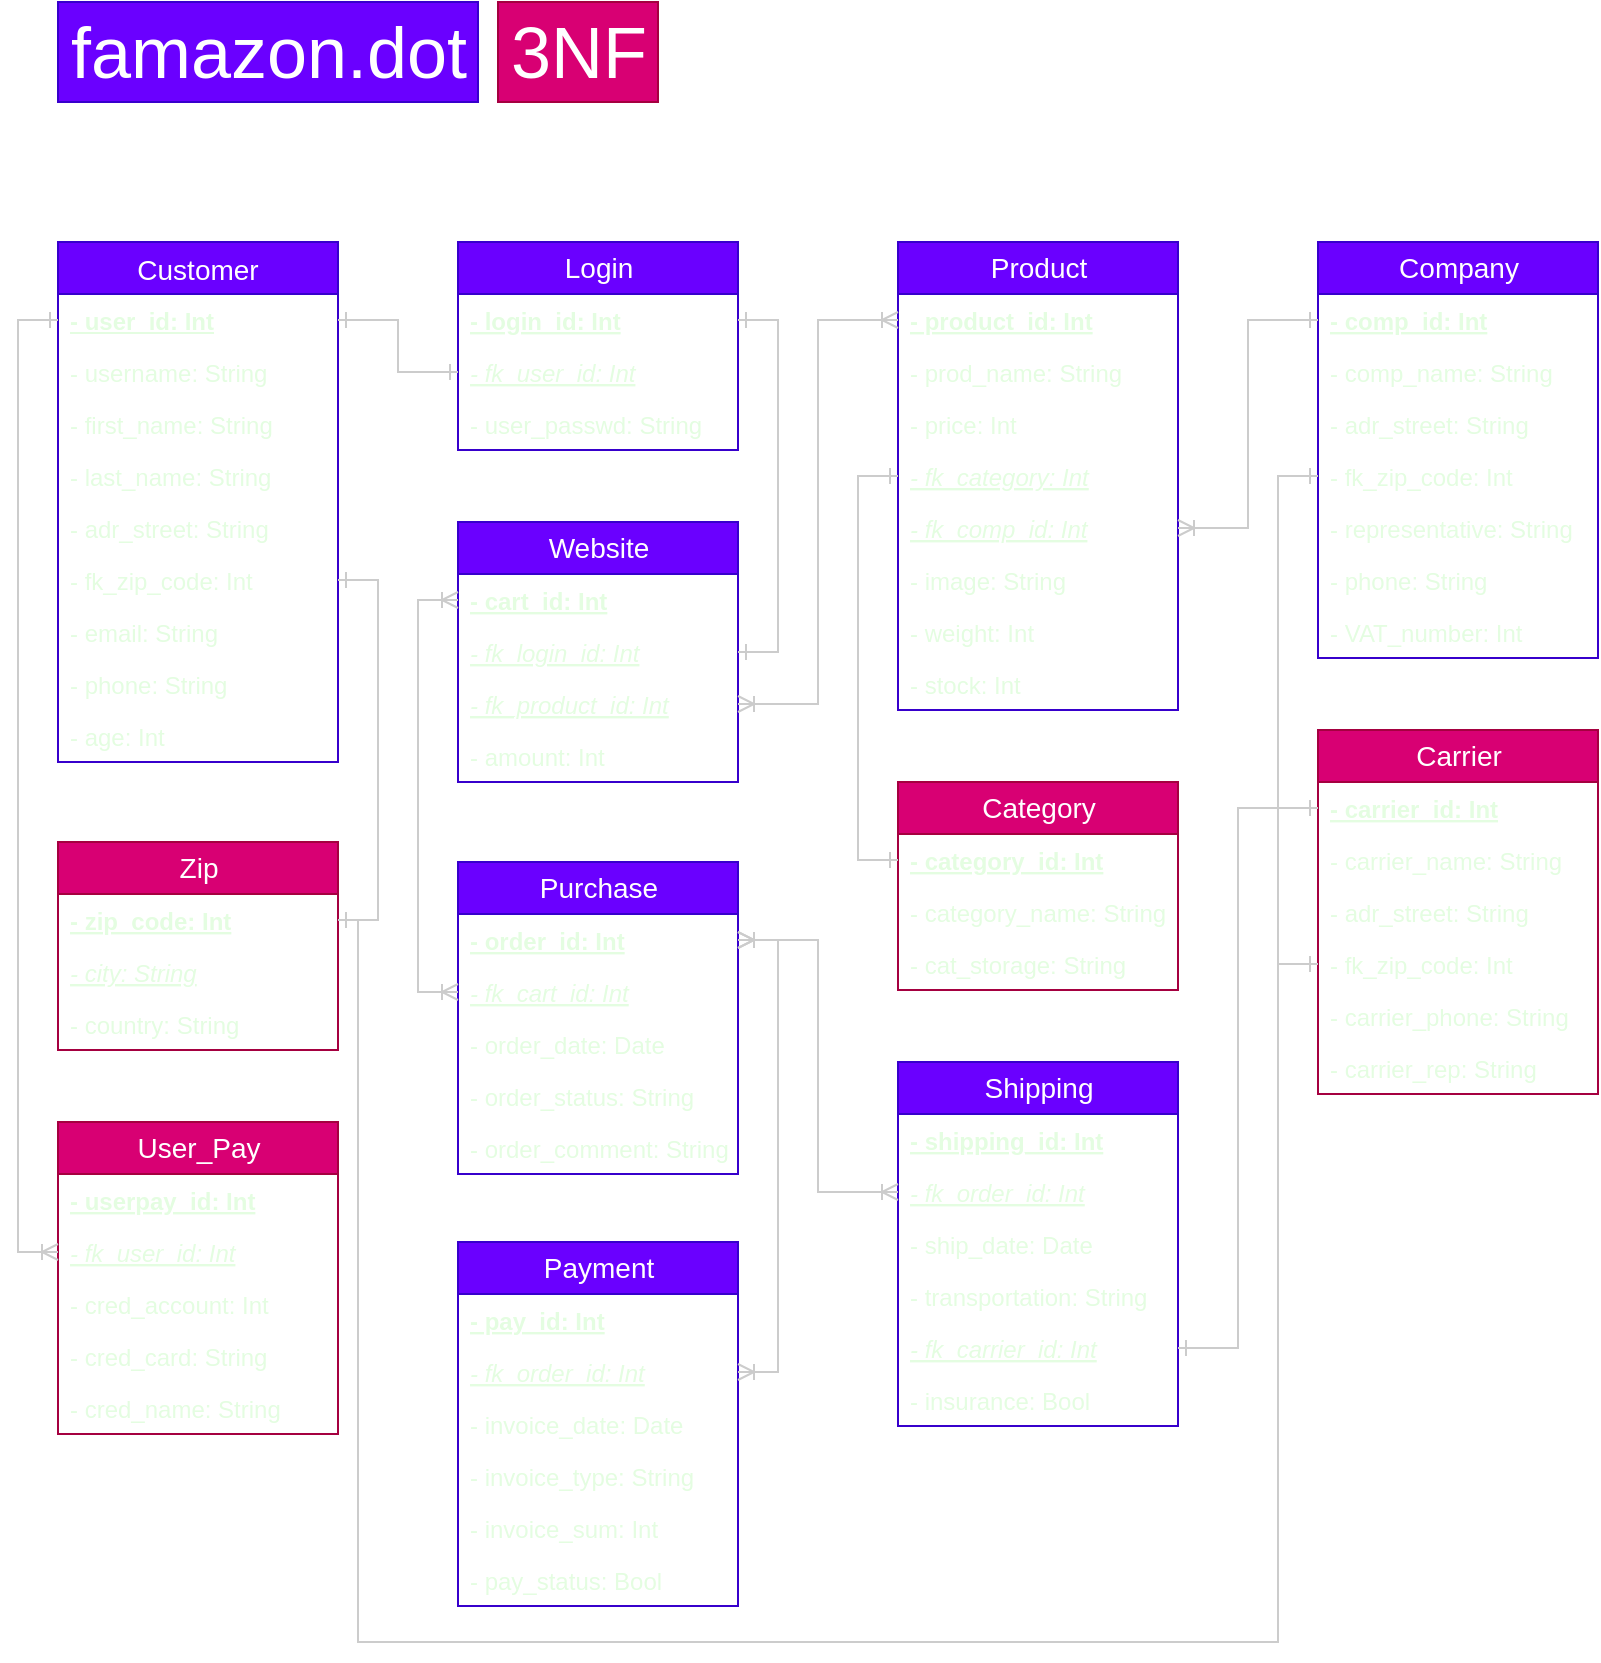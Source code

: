 <mxfile>
    <diagram id="3_Gr3MqYbImkm9S-zuxT" name="Page-1">
        <mxGraphModel dx="869" dy="670" grid="1" gridSize="10" guides="1" tooltips="1" connect="1" arrows="1" fold="1" page="1" pageScale="1" pageWidth="1169" pageHeight="1654" math="0" shadow="0">
            <root>
                <mxCell id="0"/>
                <mxCell id="1" parent="0"/>
                <mxCell id="10" value="famazon.dot" style="text;html=1;align=center;verticalAlign=middle;resizable=0;points=[];autosize=1;fontSize=36;fillColor=#6a00ff;strokeColor=#3700CC;fontColor=#ffffff;" parent="1" vertex="1">
                    <mxGeometry x="40" y="40" width="210" height="50" as="geometry"/>
                </mxCell>
                <mxCell id="187" value="Customer" style="swimlane;fontStyle=0;childLayout=stackLayout;horizontal=1;startSize=26;fillColor=#6a00ff;horizontalStack=0;resizeParent=1;resizeParentMax=0;resizeLast=0;collapsible=1;marginBottom=0;fontSize=14;strokeColor=#3700CC;fontColor=#ffffff;" parent="1" vertex="1">
                    <mxGeometry x="40" y="160" width="140" height="260" as="geometry">
                        <mxRectangle x="40" y="160" width="100" height="26" as="alternateBounds"/>
                    </mxGeometry>
                </mxCell>
                <mxCell id="188" value="&lt;b&gt;- user_id: Int&lt;/b&gt;" style="text;align=left;verticalAlign=top;spacingLeft=4;spacingRight=4;overflow=hidden;rotatable=0;points=[[0,0.5],[1,0.5]];portConstraint=eastwest;fontStyle=4;html=1;fontColor=#E4FDE1;" parent="187" vertex="1">
                    <mxGeometry y="26" width="140" height="26" as="geometry"/>
                </mxCell>
                <mxCell id="191" value="- username: String" style="text;strokeColor=none;fillColor=none;align=left;verticalAlign=top;spacingLeft=4;spacingRight=4;overflow=hidden;rotatable=0;points=[[0,0.5],[1,0.5]];portConstraint=eastwest;fontColor=#E4FDE1;" parent="187" vertex="1">
                    <mxGeometry y="52" width="140" height="26" as="geometry"/>
                </mxCell>
                <mxCell id="189" value="- first_name: String" style="text;strokeColor=none;fillColor=none;align=left;verticalAlign=top;spacingLeft=4;spacingRight=4;overflow=hidden;rotatable=0;points=[[0,0.5],[1,0.5]];portConstraint=eastwest;fontColor=#E4FDE1;" parent="187" vertex="1">
                    <mxGeometry y="78" width="140" height="26" as="geometry"/>
                </mxCell>
                <mxCell id="341" value="- last_name: String" style="text;strokeColor=none;fillColor=none;align=left;verticalAlign=top;spacingLeft=4;spacingRight=4;overflow=hidden;rotatable=0;points=[[0,0.5],[1,0.5]];portConstraint=eastwest;fontColor=#E4FDE1;" parent="187" vertex="1">
                    <mxGeometry y="104" width="140" height="26" as="geometry"/>
                </mxCell>
                <mxCell id="340" value="- adr_street: String" style="text;strokeColor=none;fillColor=none;align=left;verticalAlign=top;spacingLeft=4;spacingRight=4;overflow=hidden;rotatable=0;points=[[0,0.5],[1,0.5]];portConstraint=eastwest;fontColor=#E4FDE1;" parent="187" vertex="1">
                    <mxGeometry y="130" width="140" height="26" as="geometry"/>
                </mxCell>
                <mxCell id="190" value="- fk_zip_code: Int" style="text;strokeColor=none;fillColor=none;align=left;verticalAlign=top;spacingLeft=4;spacingRight=4;overflow=hidden;rotatable=0;points=[[0,0.5],[1,0.5]];portConstraint=eastwest;fontColor=#E4FDE1;" parent="187" vertex="1">
                    <mxGeometry y="156" width="140" height="26" as="geometry"/>
                </mxCell>
                <mxCell id="193" value="- email: String" style="text;strokeColor=none;fillColor=none;align=left;verticalAlign=top;spacingLeft=4;spacingRight=4;overflow=hidden;rotatable=0;points=[[0,0.5],[1,0.5]];portConstraint=eastwest;fontColor=#E4FDE1;" parent="187" vertex="1">
                    <mxGeometry y="182" width="140" height="26" as="geometry"/>
                </mxCell>
                <mxCell id="194" value="- phone: String" style="text;strokeColor=none;fillColor=none;align=left;verticalAlign=top;spacingLeft=4;spacingRight=4;overflow=hidden;rotatable=0;points=[[0,0.5],[1,0.5]];portConstraint=eastwest;fontColor=#E4FDE1;" parent="187" vertex="1">
                    <mxGeometry y="208" width="140" height="26" as="geometry"/>
                </mxCell>
                <mxCell id="195" value="- age: Int" style="text;strokeColor=none;fillColor=none;align=left;verticalAlign=top;spacingLeft=4;spacingRight=4;overflow=hidden;rotatable=0;points=[[0,0.5],[1,0.5]];portConstraint=eastwest;fontColor=#E4FDE1;" parent="187" vertex="1">
                    <mxGeometry y="234" width="140" height="26" as="geometry"/>
                </mxCell>
                <mxCell id="203" value="Login" style="swimlane;fontStyle=0;childLayout=stackLayout;horizontal=1;startSize=26;fillColor=#6a00ff;horizontalStack=0;resizeParent=1;resizeParentMax=0;resizeLast=0;collapsible=1;marginBottom=0;strokeColor=#3700CC;fontSize=14;html=1;fontColor=#ffffff;" parent="1" vertex="1">
                    <mxGeometry x="240" y="160" width="140" height="104" as="geometry"/>
                </mxCell>
                <mxCell id="204" value="- login_id: Int" style="text;strokeColor=none;fillColor=none;align=left;verticalAlign=top;spacingLeft=4;spacingRight=4;overflow=hidden;rotatable=0;points=[[0,0.5],[1,0.5]];portConstraint=eastwest;fontStyle=5;fontColor=#E4FDE1;" parent="203" vertex="1">
                    <mxGeometry y="26" width="140" height="26" as="geometry"/>
                </mxCell>
                <mxCell id="205" value="- fk_user_id: Int" style="text;strokeColor=none;fillColor=none;align=left;verticalAlign=top;spacingLeft=4;spacingRight=4;overflow=hidden;rotatable=0;points=[[0,0.5],[1,0.5]];portConstraint=eastwest;fontStyle=6;fontColor=#E4FDE1;" parent="203" vertex="1">
                    <mxGeometry y="52" width="140" height="26" as="geometry"/>
                </mxCell>
                <mxCell id="206" value="- user_passwd: String" style="text;strokeColor=none;fillColor=none;align=left;verticalAlign=top;spacingLeft=4;spacingRight=4;overflow=hidden;rotatable=0;points=[[0,0.5],[1,0.5]];portConstraint=eastwest;fontColor=#E4FDE1;" parent="203" vertex="1">
                    <mxGeometry y="78" width="140" height="26" as="geometry"/>
                </mxCell>
                <mxCell id="208" value="Product" style="swimlane;fontStyle=0;childLayout=stackLayout;horizontal=1;startSize=26;fillColor=#6a00ff;horizontalStack=0;resizeParent=1;resizeParentMax=0;resizeLast=0;collapsible=1;marginBottom=0;strokeColor=#3700CC;fontSize=14;html=1;fontColor=#ffffff;" parent="1" vertex="1">
                    <mxGeometry x="460" y="160" width="140" height="234" as="geometry"/>
                </mxCell>
                <mxCell id="209" value="- product_id: Int" style="text;strokeColor=none;fillColor=none;align=left;verticalAlign=top;spacingLeft=4;spacingRight=4;overflow=hidden;rotatable=0;points=[[0,0.5],[1,0.5]];portConstraint=eastwest;fontStyle=5;fontColor=#E4FDE1;" parent="208" vertex="1">
                    <mxGeometry y="26" width="140" height="26" as="geometry"/>
                </mxCell>
                <mxCell id="210" value="- prod_name: String" style="text;strokeColor=none;fillColor=none;align=left;verticalAlign=top;spacingLeft=4;spacingRight=4;overflow=hidden;rotatable=0;points=[[0,0.5],[1,0.5]];portConstraint=eastwest;fontColor=#E4FDE1;" parent="208" vertex="1">
                    <mxGeometry y="52" width="140" height="26" as="geometry"/>
                </mxCell>
                <mxCell id="218" value="- price: Int" style="text;strokeColor=none;fillColor=none;align=left;verticalAlign=top;spacingLeft=4;spacingRight=4;overflow=hidden;rotatable=0;points=[[0,0.5],[1,0.5]];portConstraint=eastwest;fontColor=#E4FDE1;" parent="208" vertex="1">
                    <mxGeometry y="78" width="140" height="26" as="geometry"/>
                </mxCell>
                <mxCell id="211" value="- fk_category: Int" style="text;strokeColor=none;fillColor=none;align=left;verticalAlign=top;spacingLeft=4;spacingRight=4;overflow=hidden;rotatable=0;points=[[0,0.5],[1,0.5]];portConstraint=eastwest;fontStyle=6;fontColor=#E4FDE1;" parent="208" vertex="1">
                    <mxGeometry y="104" width="140" height="26" as="geometry"/>
                </mxCell>
                <mxCell id="212" value="- fk_comp_id: Int" style="text;strokeColor=none;fillColor=none;align=left;verticalAlign=top;spacingLeft=4;spacingRight=4;overflow=hidden;rotatable=0;points=[[0,0.5],[1,0.5]];portConstraint=eastwest;fontStyle=6;fontColor=#E4FDE1;" parent="208" vertex="1">
                    <mxGeometry y="130" width="140" height="26" as="geometry"/>
                </mxCell>
                <mxCell id="213" value="- image: String" style="text;strokeColor=none;fillColor=none;align=left;verticalAlign=top;spacingLeft=4;spacingRight=4;overflow=hidden;rotatable=0;points=[[0,0.5],[1,0.5]];portConstraint=eastwest;fontColor=#E4FDE1;" parent="208" vertex="1">
                    <mxGeometry y="156" width="140" height="26" as="geometry"/>
                </mxCell>
                <mxCell id="214" value="- weight: Int" style="text;strokeColor=none;fillColor=none;align=left;verticalAlign=top;spacingLeft=4;spacingRight=4;overflow=hidden;rotatable=0;points=[[0,0.5],[1,0.5]];portConstraint=eastwest;fontColor=#E4FDE1;" parent="208" vertex="1">
                    <mxGeometry y="182" width="140" height="26" as="geometry"/>
                </mxCell>
                <mxCell id="215" value="- stock: Int" style="text;strokeColor=none;fillColor=none;align=left;verticalAlign=top;spacingLeft=4;spacingRight=4;overflow=hidden;rotatable=0;points=[[0,0.5],[1,0.5]];portConstraint=eastwest;fontColor=#E4FDE1;" parent="208" vertex="1">
                    <mxGeometry y="208" width="140" height="26" as="geometry"/>
                </mxCell>
                <mxCell id="219" value="Company" style="swimlane;fontStyle=0;childLayout=stackLayout;horizontal=1;startSize=26;fillColor=#6a00ff;horizontalStack=0;resizeParent=1;resizeParentMax=0;resizeLast=0;collapsible=1;marginBottom=0;strokeColor=#3700CC;fontSize=14;html=1;fontColor=#ffffff;" parent="1" vertex="1">
                    <mxGeometry x="670" y="160" width="140" height="208" as="geometry"/>
                </mxCell>
                <mxCell id="220" value="- comp_id: Int" style="text;strokeColor=none;fillColor=none;align=left;verticalAlign=top;spacingLeft=4;spacingRight=4;overflow=hidden;rotatable=0;points=[[0,0.5],[1,0.5]];portConstraint=eastwest;fontStyle=5;fontColor=#E4FDE1;" parent="219" vertex="1">
                    <mxGeometry y="26" width="140" height="26" as="geometry"/>
                </mxCell>
                <mxCell id="221" value="- comp_name: String" style="text;strokeColor=none;fillColor=none;align=left;verticalAlign=top;spacingLeft=4;spacingRight=4;overflow=hidden;rotatable=0;points=[[0,0.5],[1,0.5]];portConstraint=eastwest;fontColor=#E4FDE1;" parent="219" vertex="1">
                    <mxGeometry y="52" width="140" height="26" as="geometry"/>
                </mxCell>
                <mxCell id="223" value="- adr_street: String" style="text;strokeColor=none;fillColor=none;align=left;verticalAlign=top;spacingLeft=4;spacingRight=4;overflow=hidden;rotatable=0;points=[[0,0.5],[1,0.5]];portConstraint=eastwest;fontColor=#E4FDE1;" parent="219" vertex="1">
                    <mxGeometry y="78" width="140" height="26" as="geometry"/>
                </mxCell>
                <mxCell id="224" value="- fk_zip_code: Int " style="text;strokeColor=none;fillColor=none;align=left;verticalAlign=top;spacingLeft=4;spacingRight=4;overflow=hidden;rotatable=0;points=[[0,0.5],[1,0.5]];portConstraint=eastwest;fontColor=#E4FDE1;" parent="219" vertex="1">
                    <mxGeometry y="104" width="140" height="26" as="geometry"/>
                </mxCell>
                <mxCell id="343" value="- representative: String" style="text;strokeColor=none;fillColor=none;align=left;verticalAlign=top;spacingLeft=4;spacingRight=4;overflow=hidden;rotatable=0;points=[[0,0.5],[1,0.5]];portConstraint=eastwest;fontColor=#E4FDE1;" parent="219" vertex="1">
                    <mxGeometry y="130" width="140" height="26" as="geometry"/>
                </mxCell>
                <mxCell id="225" value="- phone: String" style="text;strokeColor=none;fillColor=none;align=left;verticalAlign=top;spacingLeft=4;spacingRight=4;overflow=hidden;rotatable=0;points=[[0,0.5],[1,0.5]];portConstraint=eastwest;fontColor=#E4FDE1;" parent="219" vertex="1">
                    <mxGeometry y="156" width="140" height="26" as="geometry"/>
                </mxCell>
                <mxCell id="226" value="- VAT_number: Int" style="text;strokeColor=none;fillColor=none;align=left;verticalAlign=top;spacingLeft=4;spacingRight=4;overflow=hidden;rotatable=0;points=[[0,0.5],[1,0.5]];portConstraint=eastwest;fontColor=#E4FDE1;" parent="219" vertex="1">
                    <mxGeometry y="182" width="140" height="26" as="geometry"/>
                </mxCell>
                <mxCell id="229" style="edgeStyle=orthogonalEdgeStyle;rounded=0;orthogonalLoop=1;jettySize=auto;html=1;exitX=1;exitY=0.5;exitDx=0;exitDy=0;entryX=0;entryY=0.5;entryDx=0;entryDy=0;fontSize=14;endArrow=ERone;endFill=0;startArrow=ERone;startFill=0;labelBackgroundColor=#114B5F;fontColor=#E4FDE1;strokeColor=#CCCCCC;" parent="1" source="188" target="205" edge="1">
                    <mxGeometry relative="1" as="geometry"/>
                </mxCell>
                <mxCell id="230" style="edgeStyle=orthogonalEdgeStyle;rounded=0;orthogonalLoop=1;jettySize=auto;html=1;exitX=0;exitY=0.5;exitDx=0;exitDy=0;entryX=1;entryY=0.5;entryDx=0;entryDy=0;startArrow=ERone;startFill=0;endArrow=ERoneToMany;endFill=0;fontSize=14;labelBackgroundColor=#114B5F;fontColor=#E4FDE1;strokeColor=#CCCCCC;" parent="1" source="220" target="212" edge="1">
                    <mxGeometry relative="1" as="geometry"/>
                </mxCell>
                <mxCell id="231" value="Website" style="swimlane;fontStyle=0;childLayout=stackLayout;horizontal=1;startSize=26;fillColor=#6a00ff;horizontalStack=0;resizeParent=1;resizeParentMax=0;resizeLast=0;collapsible=1;marginBottom=0;strokeColor=#3700CC;fontSize=14;html=1;fontColor=#ffffff;" parent="1" vertex="1">
                    <mxGeometry x="240" y="300" width="140" height="130" as="geometry"/>
                </mxCell>
                <mxCell id="232" value="- cart_id: Int" style="text;strokeColor=none;fillColor=none;align=left;verticalAlign=top;spacingLeft=4;spacingRight=4;overflow=hidden;rotatable=0;points=[[0,0.5],[1,0.5]];portConstraint=eastwest;fontStyle=5;fontColor=#E4FDE1;" parent="231" vertex="1">
                    <mxGeometry y="26" width="140" height="26" as="geometry"/>
                </mxCell>
                <mxCell id="233" value="- fk_login_id: Int" style="text;strokeColor=none;fillColor=none;align=left;verticalAlign=top;spacingLeft=4;spacingRight=4;overflow=hidden;rotatable=0;points=[[0,0.5],[1,0.5]];portConstraint=eastwest;fontStyle=6;fontColor=#E4FDE1;" parent="231" vertex="1">
                    <mxGeometry y="52" width="140" height="26" as="geometry"/>
                </mxCell>
                <mxCell id="237" value="- fk_product_id: Int" style="text;strokeColor=none;fillColor=none;align=left;verticalAlign=top;spacingLeft=4;spacingRight=4;overflow=hidden;rotatable=0;points=[[0,0.5],[1,0.5]];portConstraint=eastwest;fontStyle=6;fontColor=#E4FDE1;" parent="231" vertex="1">
                    <mxGeometry y="78" width="140" height="26" as="geometry"/>
                </mxCell>
                <mxCell id="238" value="- amount: Int" style="text;strokeColor=none;fillColor=none;align=left;verticalAlign=top;spacingLeft=4;spacingRight=4;overflow=hidden;rotatable=0;points=[[0,0.5],[1,0.5]];portConstraint=eastwest;fontColor=#E4FDE1;" parent="231" vertex="1">
                    <mxGeometry y="104" width="140" height="26" as="geometry"/>
                </mxCell>
                <mxCell id="239" style="edgeStyle=orthogonalEdgeStyle;rounded=0;orthogonalLoop=1;jettySize=auto;html=1;exitX=1;exitY=0.5;exitDx=0;exitDy=0;startArrow=ERoneToMany;startFill=0;endArrow=ERoneToMany;endFill=0;fontSize=14;labelBackgroundColor=#114B5F;fontColor=#E4FDE1;strokeColor=#CCCCCC;" parent="1" source="237" target="209" edge="1">
                    <mxGeometry relative="1" as="geometry"/>
                </mxCell>
                <mxCell id="240" style="edgeStyle=orthogonalEdgeStyle;rounded=0;orthogonalLoop=1;jettySize=auto;html=1;exitX=1;exitY=0.5;exitDx=0;exitDy=0;entryX=1;entryY=0.5;entryDx=0;entryDy=0;startArrow=ERone;startFill=0;endArrow=ERone;endFill=0;fontSize=14;labelBackgroundColor=#114B5F;fontColor=#E4FDE1;strokeColor=#CCCCCC;" parent="1" source="204" target="233" edge="1">
                    <mxGeometry relative="1" as="geometry"/>
                </mxCell>
                <mxCell id="241" value="Purchase" style="swimlane;fontStyle=0;childLayout=stackLayout;horizontal=1;startSize=26;horizontalStack=0;resizeParent=1;resizeParentMax=0;resizeLast=0;collapsible=1;marginBottom=0;fontSize=14;html=1;fillColor=#6a00ff;strokeColor=#3700CC;fontColor=#ffffff;" parent="1" vertex="1">
                    <mxGeometry x="240" y="470" width="140" height="156" as="geometry"/>
                </mxCell>
                <mxCell id="242" value="- order_id: Int" style="text;strokeColor=none;fillColor=none;align=left;verticalAlign=top;spacingLeft=4;spacingRight=4;overflow=hidden;rotatable=0;points=[[0,0.5],[1,0.5]];portConstraint=eastwest;fontStyle=5;fontColor=#E4FDE1;" parent="241" vertex="1">
                    <mxGeometry y="26" width="140" height="26" as="geometry"/>
                </mxCell>
                <mxCell id="243" value="- fk_cart_id: Int" style="text;strokeColor=none;fillColor=none;align=left;verticalAlign=top;spacingLeft=4;spacingRight=4;overflow=hidden;rotatable=0;points=[[0,0.5],[1,0.5]];portConstraint=eastwest;fontStyle=6;fontColor=#E4FDE1;" parent="241" vertex="1">
                    <mxGeometry y="52" width="140" height="26" as="geometry"/>
                </mxCell>
                <mxCell id="244" value="- order_date: Date" style="text;strokeColor=none;fillColor=none;align=left;verticalAlign=top;spacingLeft=4;spacingRight=4;overflow=hidden;rotatable=0;points=[[0,0.5],[1,0.5]];portConstraint=eastwest;fontColor=#E4FDE1;" parent="241" vertex="1">
                    <mxGeometry y="78" width="140" height="26" as="geometry"/>
                </mxCell>
                <mxCell id="245" value="- order_status: String" style="text;strokeColor=none;fillColor=none;align=left;verticalAlign=top;spacingLeft=4;spacingRight=4;overflow=hidden;rotatable=0;points=[[0,0.5],[1,0.5]];portConstraint=eastwest;fontColor=#E4FDE1;" parent="241" vertex="1">
                    <mxGeometry y="104" width="140" height="26" as="geometry"/>
                </mxCell>
                <mxCell id="246" value="- order_comment: String" style="text;strokeColor=none;fillColor=none;align=left;verticalAlign=top;spacingLeft=4;spacingRight=4;overflow=hidden;rotatable=0;points=[[0,0.5],[1,0.5]];portConstraint=eastwest;fontColor=#E4FDE1;" parent="241" vertex="1">
                    <mxGeometry y="130" width="140" height="26" as="geometry"/>
                </mxCell>
                <mxCell id="247" style="edgeStyle=orthogonalEdgeStyle;rounded=0;orthogonalLoop=1;jettySize=auto;html=1;exitX=0;exitY=0.5;exitDx=0;exitDy=0;entryX=0;entryY=0.5;entryDx=0;entryDy=0;startArrow=ERoneToMany;startFill=0;endArrow=ERoneToMany;endFill=0;fontSize=14;labelBackgroundColor=#114B5F;fontColor=#E4FDE1;strokeColor=#CCCCCC;" parent="1" source="232" target="243" edge="1">
                    <mxGeometry relative="1" as="geometry"/>
                </mxCell>
                <mxCell id="248" value="Shipping" style="swimlane;fontStyle=0;childLayout=stackLayout;horizontal=1;startSize=26;fillColor=#6a00ff;horizontalStack=0;resizeParent=1;resizeParentMax=0;resizeLast=0;collapsible=1;marginBottom=0;strokeColor=#3700CC;fontSize=14;html=1;fontColor=#ffffff;" parent="1" vertex="1">
                    <mxGeometry x="460" y="570" width="140" height="182" as="geometry"/>
                </mxCell>
                <mxCell id="249" value="- shipping_id: Int" style="text;strokeColor=none;fillColor=none;align=left;verticalAlign=top;spacingLeft=4;spacingRight=4;overflow=hidden;rotatable=0;points=[[0,0.5],[1,0.5]];portConstraint=eastwest;fontStyle=5;fontColor=#E4FDE1;" parent="248" vertex="1">
                    <mxGeometry y="26" width="140" height="26" as="geometry"/>
                </mxCell>
                <mxCell id="250" value="- fk_order_id: Int" style="text;strokeColor=none;fillColor=none;align=left;verticalAlign=top;spacingLeft=4;spacingRight=4;overflow=hidden;rotatable=0;points=[[0,0.5],[1,0.5]];portConstraint=eastwest;fontStyle=6;fontColor=#E4FDE1;" parent="248" vertex="1">
                    <mxGeometry y="52" width="140" height="26" as="geometry"/>
                </mxCell>
                <mxCell id="252" value="- ship_date: Date" style="text;strokeColor=none;fillColor=none;align=left;verticalAlign=top;spacingLeft=4;spacingRight=4;overflow=hidden;rotatable=0;points=[[0,0.5],[1,0.5]];portConstraint=eastwest;fontColor=#E4FDE1;" parent="248" vertex="1">
                    <mxGeometry y="78" width="140" height="26" as="geometry"/>
                </mxCell>
                <mxCell id="253" value="- transportation: String" style="text;strokeColor=none;fillColor=none;align=left;verticalAlign=top;spacingLeft=4;spacingRight=4;overflow=hidden;rotatable=0;points=[[0,0.5],[1,0.5]];portConstraint=eastwest;fontColor=#E4FDE1;" parent="248" vertex="1">
                    <mxGeometry y="104" width="140" height="26" as="geometry"/>
                </mxCell>
                <mxCell id="254" value="- fk_carrier_id: Int" style="text;strokeColor=none;fillColor=none;align=left;verticalAlign=top;spacingLeft=4;spacingRight=4;overflow=hidden;rotatable=0;points=[[0,0.5],[1,0.5]];portConstraint=eastwest;fontStyle=6;fontColor=#E4FDE1;" parent="248" vertex="1">
                    <mxGeometry y="130" width="140" height="26" as="geometry"/>
                </mxCell>
                <mxCell id="255" value="- insurance: Bool" style="text;strokeColor=none;fillColor=none;align=left;verticalAlign=top;spacingLeft=4;spacingRight=4;overflow=hidden;rotatable=0;points=[[0,0.5],[1,0.5]];portConstraint=eastwest;fontColor=#E4FDE1;" parent="248" vertex="1">
                    <mxGeometry y="156" width="140" height="26" as="geometry"/>
                </mxCell>
                <mxCell id="256" style="edgeStyle=orthogonalEdgeStyle;rounded=0;orthogonalLoop=1;jettySize=auto;html=1;exitX=1;exitY=0.5;exitDx=0;exitDy=0;entryX=0;entryY=0.5;entryDx=0;entryDy=0;startArrow=ERoneToMany;startFill=0;endArrow=ERoneToMany;endFill=0;fontSize=14;labelBackgroundColor=#114B5F;fontColor=#E4FDE1;strokeColor=#CCCCCC;" parent="1" source="242" target="250" edge="1">
                    <mxGeometry relative="1" as="geometry"/>
                </mxCell>
                <mxCell id="261" value="Payment" style="swimlane;fontStyle=0;childLayout=stackLayout;horizontal=1;startSize=26;fillColor=#6a00ff;horizontalStack=0;resizeParent=1;resizeParentMax=0;resizeLast=0;collapsible=1;marginBottom=0;strokeColor=#3700CC;fontSize=14;html=1;fontColor=#ffffff;" parent="1" vertex="1">
                    <mxGeometry x="240" y="660" width="140" height="182" as="geometry"/>
                </mxCell>
                <mxCell id="262" value="- pay_id: Int" style="text;strokeColor=none;fillColor=none;align=left;verticalAlign=top;spacingLeft=4;spacingRight=4;overflow=hidden;rotatable=0;points=[[0,0.5],[1,0.5]];portConstraint=eastwest;fontStyle=5;fontColor=#E4FDE1;" parent="261" vertex="1">
                    <mxGeometry y="26" width="140" height="26" as="geometry"/>
                </mxCell>
                <mxCell id="263" value="- fk_order_id: Int" style="text;strokeColor=none;fillColor=none;align=left;verticalAlign=top;spacingLeft=4;spacingRight=4;overflow=hidden;rotatable=0;points=[[0,0.5],[1,0.5]];portConstraint=eastwest;fontStyle=6;fontColor=#E4FDE1;" parent="261" vertex="1">
                    <mxGeometry y="52" width="140" height="26" as="geometry"/>
                </mxCell>
                <mxCell id="268" value="- invoice_date: Date" style="text;strokeColor=none;fillColor=none;align=left;verticalAlign=top;spacingLeft=4;spacingRight=4;overflow=hidden;rotatable=0;points=[[0,0.5],[1,0.5]];portConstraint=eastwest;fontColor=#E4FDE1;" parent="261" vertex="1">
                    <mxGeometry y="78" width="140" height="26" as="geometry"/>
                </mxCell>
                <mxCell id="269" value="- invoice_type: String" style="text;strokeColor=none;fillColor=none;align=left;verticalAlign=top;spacingLeft=4;spacingRight=4;overflow=hidden;rotatable=0;points=[[0,0.5],[1,0.5]];portConstraint=eastwest;fontColor=#E4FDE1;" parent="261" vertex="1">
                    <mxGeometry y="104" width="140" height="26" as="geometry"/>
                </mxCell>
                <mxCell id="270" value="- invoice_sum: Int" style="text;strokeColor=none;fillColor=none;align=left;verticalAlign=top;spacingLeft=4;spacingRight=4;overflow=hidden;rotatable=0;points=[[0,0.5],[1,0.5]];portConstraint=eastwest;fontColor=#E4FDE1;" parent="261" vertex="1">
                    <mxGeometry y="130" width="140" height="26" as="geometry"/>
                </mxCell>
                <mxCell id="271" value="- pay_status: Bool" style="text;strokeColor=none;fillColor=none;align=left;verticalAlign=top;spacingLeft=4;spacingRight=4;overflow=hidden;rotatable=0;points=[[0,0.5],[1,0.5]];portConstraint=eastwest;fontColor=#E4FDE1;" parent="261" vertex="1">
                    <mxGeometry y="156" width="140" height="26" as="geometry"/>
                </mxCell>
                <mxCell id="272" style="edgeStyle=orthogonalEdgeStyle;rounded=0;orthogonalLoop=1;jettySize=auto;html=1;exitX=1;exitY=0.5;exitDx=0;exitDy=0;entryX=1;entryY=0.5;entryDx=0;entryDy=0;endArrow=ERoneToMany;endFill=0;startArrow=ERoneToMany;startFill=0;labelBackgroundColor=#114B5F;fontColor=#E4FDE1;strokeColor=#CCCCCC;" parent="1" source="263" target="242" edge="1">
                    <mxGeometry relative="1" as="geometry"/>
                </mxCell>
                <mxCell id="282" value="User_Pay" style="swimlane;fontStyle=0;childLayout=stackLayout;horizontal=1;startSize=26;fillColor=#d80073;horizontalStack=0;resizeParent=1;resizeParentMax=0;resizeLast=0;collapsible=1;marginBottom=0;strokeColor=#A50040;fontSize=14;html=1;fontColor=#ffffff;" parent="1" vertex="1">
                    <mxGeometry x="40" y="600" width="140" height="156" as="geometry"/>
                </mxCell>
                <mxCell id="283" value="- userpay_id: Int" style="text;strokeColor=none;fillColor=none;align=left;verticalAlign=top;spacingLeft=4;spacingRight=4;overflow=hidden;rotatable=0;points=[[0,0.5],[1,0.5]];portConstraint=eastwest;fontStyle=5;fontColor=#E4FDE1;" parent="282" vertex="1">
                    <mxGeometry y="26" width="140" height="26" as="geometry"/>
                </mxCell>
                <mxCell id="285" value="- fk_user_id: Int" style="text;strokeColor=none;fillColor=none;align=left;verticalAlign=top;spacingLeft=4;spacingRight=4;overflow=hidden;rotatable=0;points=[[0,0.5],[1,0.5]];portConstraint=eastwest;fontStyle=6;fontColor=#E4FDE1;" parent="282" vertex="1">
                    <mxGeometry y="52" width="140" height="26" as="geometry"/>
                </mxCell>
                <mxCell id="289" value="- cred_account: Int" style="text;strokeColor=none;fillColor=none;align=left;verticalAlign=top;spacingLeft=4;spacingRight=4;overflow=hidden;rotatable=0;points=[[0,0.5],[1,0.5]];portConstraint=eastwest;fontColor=#E4FDE1;" parent="282" vertex="1">
                    <mxGeometry y="78" width="140" height="26" as="geometry"/>
                </mxCell>
                <mxCell id="295" value="- cred_card: String" style="text;strokeColor=none;fillColor=none;align=left;verticalAlign=top;spacingLeft=4;spacingRight=4;overflow=hidden;rotatable=0;points=[[0,0.5],[1,0.5]];portConstraint=eastwest;fontColor=#E4FDE1;" parent="282" vertex="1">
                    <mxGeometry y="104" width="140" height="26" as="geometry"/>
                </mxCell>
                <mxCell id="287" value="- cred_name: String" style="text;strokeColor=none;fillColor=none;align=left;verticalAlign=top;spacingLeft=4;spacingRight=4;overflow=hidden;rotatable=0;points=[[0,0.5],[1,0.5]];portConstraint=eastwest;fontColor=#E4FDE1;" parent="282" vertex="1">
                    <mxGeometry y="130" width="140" height="26" as="geometry"/>
                </mxCell>
                <mxCell id="290" style="edgeStyle=orthogonalEdgeStyle;rounded=0;orthogonalLoop=1;jettySize=auto;html=1;exitX=0;exitY=0.5;exitDx=0;exitDy=0;entryX=0;entryY=0.5;entryDx=0;entryDy=0;endArrow=ERone;endFill=0;startArrow=ERoneToMany;startFill=0;labelBackgroundColor=#114B5F;fontColor=#E4FDE1;strokeColor=#CCCCCC;" parent="1" source="285" target="188" edge="1">
                    <mxGeometry relative="1" as="geometry"/>
                </mxCell>
                <mxCell id="293" value="3NF" style="text;html=1;align=center;verticalAlign=middle;resizable=0;points=[];autosize=1;fontSize=36;fillColor=#d80073;strokeColor=#A50040;fontColor=#ffffff;" parent="1" vertex="1">
                    <mxGeometry x="260" y="40" width="80" height="50" as="geometry"/>
                </mxCell>
                <mxCell id="296" value="Category" style="swimlane;fontStyle=0;childLayout=stackLayout;horizontal=1;startSize=26;fillColor=#d80073;horizontalStack=0;resizeParent=1;resizeParentMax=0;resizeLast=0;collapsible=1;marginBottom=0;strokeColor=#A50040;fontSize=14;html=1;fontColor=#ffffff;" parent="1" vertex="1">
                    <mxGeometry x="460" y="430" width="140" height="104" as="geometry"/>
                </mxCell>
                <mxCell id="297" value="- category_id: Int" style="text;strokeColor=none;fillColor=none;align=left;verticalAlign=top;spacingLeft=4;spacingRight=4;overflow=hidden;rotatable=0;points=[[0,0.5],[1,0.5]];portConstraint=eastwest;fontStyle=5;fontColor=#E4FDE1;" parent="296" vertex="1">
                    <mxGeometry y="26" width="140" height="26" as="geometry"/>
                </mxCell>
                <mxCell id="300" value="- category_name: String" style="text;strokeColor=none;fillColor=none;align=left;verticalAlign=top;spacingLeft=4;spacingRight=4;overflow=hidden;rotatable=0;points=[[0,0.5],[1,0.5]];portConstraint=eastwest;fontColor=#E4FDE1;" parent="296" vertex="1">
                    <mxGeometry y="52" width="140" height="26" as="geometry"/>
                </mxCell>
                <mxCell id="299" value="- cat_storage: String" style="text;strokeColor=none;fillColor=none;align=left;verticalAlign=top;spacingLeft=4;spacingRight=4;overflow=hidden;rotatable=0;points=[[0,0.5],[1,0.5]];portConstraint=eastwest;fontColor=#E4FDE1;" parent="296" vertex="1">
                    <mxGeometry y="78" width="140" height="26" as="geometry"/>
                </mxCell>
                <mxCell id="302" style="edgeStyle=orthogonalEdgeStyle;rounded=0;orthogonalLoop=1;jettySize=auto;html=1;entryX=0;entryY=0.5;entryDx=0;entryDy=0;startArrow=ERone;startFill=0;endArrow=ERone;endFill=0;labelBackgroundColor=#114B5F;fontColor=#E4FDE1;strokeColor=#CCCCCC;" parent="1" source="297" target="211" edge="1">
                    <mxGeometry relative="1" as="geometry"/>
                </mxCell>
                <mxCell id="303" value="Carrier" style="swimlane;fontStyle=0;childLayout=stackLayout;horizontal=1;startSize=26;fillColor=#d80073;horizontalStack=0;resizeParent=1;resizeParentMax=0;resizeLast=0;collapsible=1;marginBottom=0;strokeColor=#A50040;fontSize=14;html=1;fontColor=#ffffff;" parent="1" vertex="1">
                    <mxGeometry x="670" y="404" width="140" height="182" as="geometry"/>
                </mxCell>
                <mxCell id="304" value="- carrier_id: Int" style="text;strokeColor=none;fillColor=none;align=left;verticalAlign=top;spacingLeft=4;spacingRight=4;overflow=hidden;rotatable=0;points=[[0,0.5],[1,0.5]];portConstraint=eastwest;fontStyle=5;fontColor=#E4FDE1;" parent="303" vertex="1">
                    <mxGeometry y="26" width="140" height="26" as="geometry"/>
                </mxCell>
                <mxCell id="305" value="- carrier_name: String" style="text;strokeColor=none;fillColor=none;align=left;verticalAlign=top;spacingLeft=4;spacingRight=4;overflow=hidden;rotatable=0;points=[[0,0.5],[1,0.5]];portConstraint=eastwest;fontColor=#E4FDE1;" parent="303" vertex="1">
                    <mxGeometry y="52" width="140" height="26" as="geometry"/>
                </mxCell>
                <mxCell id="306" value="- adr_street: String" style="text;strokeColor=none;fillColor=none;align=left;verticalAlign=top;spacingLeft=4;spacingRight=4;overflow=hidden;rotatable=0;points=[[0,0.5],[1,0.5]];portConstraint=eastwest;fontColor=#E4FDE1;" parent="303" vertex="1">
                    <mxGeometry y="78" width="140" height="26" as="geometry"/>
                </mxCell>
                <mxCell id="344" value="- fk_zip_code: Int" style="text;strokeColor=none;fillColor=none;align=left;verticalAlign=top;spacingLeft=4;spacingRight=4;overflow=hidden;rotatable=0;points=[[0,0.5],[1,0.5]];portConstraint=eastwest;fontColor=#E4FDE1;" parent="303" vertex="1">
                    <mxGeometry y="104" width="140" height="26" as="geometry"/>
                </mxCell>
                <mxCell id="307" value="- carrier_phone: String" style="text;strokeColor=none;fillColor=none;align=left;verticalAlign=top;spacingLeft=4;spacingRight=4;overflow=hidden;rotatable=0;points=[[0,0.5],[1,0.5]];portConstraint=eastwest;fontColor=#E4FDE1;" parent="303" vertex="1">
                    <mxGeometry y="130" width="140" height="26" as="geometry"/>
                </mxCell>
                <mxCell id="308" value="- carrier_rep: String" style="text;strokeColor=none;fillColor=none;align=left;verticalAlign=top;spacingLeft=4;spacingRight=4;overflow=hidden;rotatable=0;points=[[0,0.5],[1,0.5]];portConstraint=eastwest;fontColor=#E4FDE1;" parent="303" vertex="1">
                    <mxGeometry y="156" width="140" height="26" as="geometry"/>
                </mxCell>
                <mxCell id="309" style="edgeStyle=orthogonalEdgeStyle;rounded=0;orthogonalLoop=1;jettySize=auto;html=1;entryX=0;entryY=0.5;entryDx=0;entryDy=0;startArrow=ERone;startFill=0;endArrow=ERone;endFill=0;labelBackgroundColor=#114B5F;fontColor=#E4FDE1;strokeColor=#CCCCCC;" parent="1" source="254" target="304" edge="1">
                    <mxGeometry relative="1" as="geometry">
                        <Array as="points">
                            <mxPoint x="630" y="713"/>
                            <mxPoint x="630" y="443"/>
                        </Array>
                    </mxGeometry>
                </mxCell>
                <mxCell id="333" value="Zip" style="swimlane;fontStyle=0;childLayout=stackLayout;horizontal=1;startSize=26;fillColor=#d80073;horizontalStack=0;resizeParent=1;resizeParentMax=0;resizeLast=0;collapsible=1;marginBottom=0;strokeColor=#A50040;fontSize=14;html=1;fontColor=#ffffff;" parent="1" vertex="1">
                    <mxGeometry x="40" y="460" width="140" height="104" as="geometry"/>
                </mxCell>
                <mxCell id="334" value="- zip_code: Int" style="text;strokeColor=none;fillColor=none;align=left;verticalAlign=top;spacingLeft=4;spacingRight=4;overflow=hidden;rotatable=0;points=[[0,0.5],[1,0.5]];portConstraint=eastwest;fontStyle=5;fontColor=#E4FDE1;" parent="333" vertex="1">
                    <mxGeometry y="26" width="140" height="26" as="geometry"/>
                </mxCell>
                <mxCell id="335" value="- city: String" style="text;strokeColor=none;fillColor=none;align=left;verticalAlign=top;spacingLeft=4;spacingRight=4;overflow=hidden;rotatable=0;points=[[0,0.5],[1,0.5]];portConstraint=eastwest;fontStyle=6;fontColor=#E4FDE1;" parent="333" vertex="1">
                    <mxGeometry y="52" width="140" height="26" as="geometry"/>
                </mxCell>
                <mxCell id="336" value="- country: String" style="text;strokeColor=none;fillColor=none;align=left;verticalAlign=top;spacingLeft=4;spacingRight=4;overflow=hidden;rotatable=0;points=[[0,0.5],[1,0.5]];portConstraint=eastwest;fontColor=#E4FDE1;" parent="333" vertex="1">
                    <mxGeometry y="78" width="140" height="26" as="geometry"/>
                </mxCell>
                <mxCell id="342" style="edgeStyle=orthogonalEdgeStyle;rounded=0;orthogonalLoop=1;jettySize=auto;html=1;exitX=1;exitY=0.5;exitDx=0;exitDy=0;entryX=1;entryY=0.5;entryDx=0;entryDy=0;endArrow=ERone;endFill=0;startArrow=ERone;startFill=0;strokeColor=#CCCCCC;" parent="1" source="190" target="334" edge="1">
                    <mxGeometry relative="1" as="geometry"/>
                </mxCell>
                <mxCell id="345" style="edgeStyle=orthogonalEdgeStyle;rounded=0;orthogonalLoop=1;jettySize=auto;html=1;exitX=0;exitY=0.5;exitDx=0;exitDy=0;entryX=1;entryY=0.5;entryDx=0;entryDy=0;startArrow=ERone;startFill=0;endArrow=ERone;endFill=0;strokeColor=#CCCCCC;" parent="1" source="344" target="334" edge="1">
                    <mxGeometry relative="1" as="geometry">
                        <Array as="points">
                            <mxPoint x="650" y="521"/>
                            <mxPoint x="650" y="860"/>
                            <mxPoint x="190" y="860"/>
                            <mxPoint x="190" y="499"/>
                        </Array>
                    </mxGeometry>
                </mxCell>
                <mxCell id="349" style="edgeStyle=orthogonalEdgeStyle;rounded=0;orthogonalLoop=1;jettySize=auto;html=1;exitX=0;exitY=0.5;exitDx=0;exitDy=0;entryX=1;entryY=0.5;entryDx=0;entryDy=0;startArrow=ERone;startFill=0;endArrow=ERone;endFill=0;strokeColor=#CCCCCC;" parent="1" source="224" target="334" edge="1">
                    <mxGeometry relative="1" as="geometry">
                        <Array as="points">
                            <mxPoint x="650" y="277"/>
                            <mxPoint x="650" y="860"/>
                            <mxPoint x="190" y="860"/>
                            <mxPoint x="190" y="499"/>
                        </Array>
                    </mxGeometry>
                </mxCell>
            </root>
        </mxGraphModel>
    </diagram>
</mxfile>